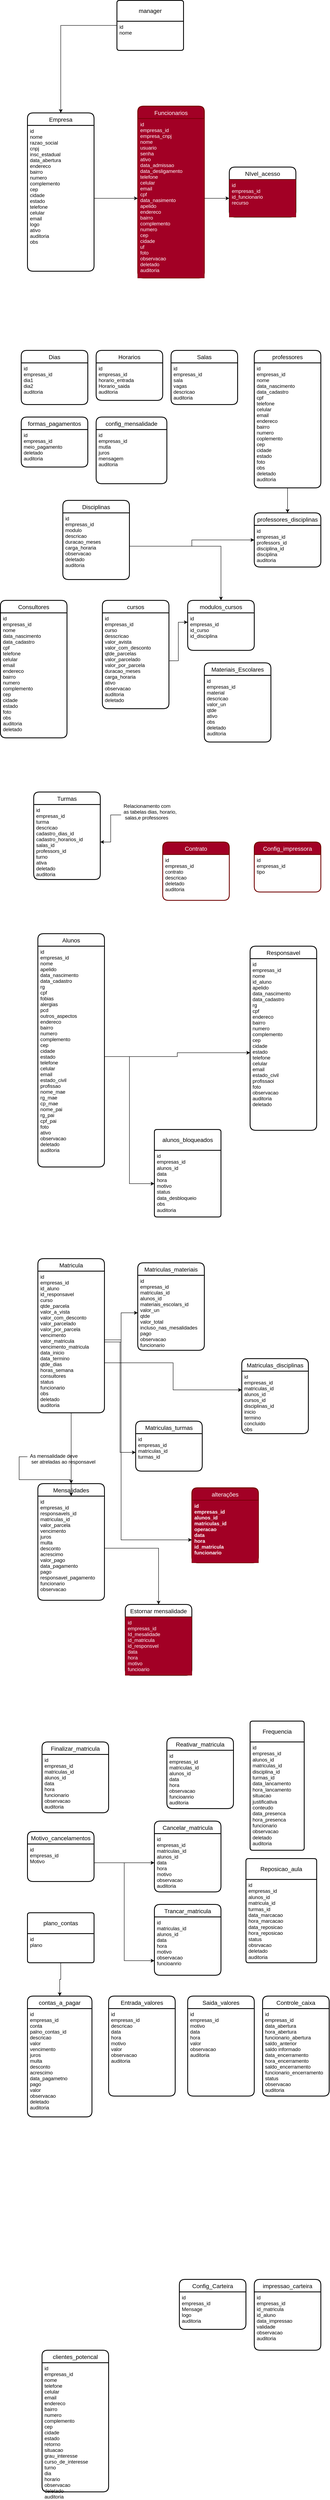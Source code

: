 <mxfile version="23.1.5" type="device">
  <diagram id="X-liFEKZv9NLR8DLZPbJ" name="Page-1">
    <mxGraphModel dx="1078" dy="1601" grid="1" gridSize="10" guides="1" tooltips="1" connect="1" arrows="1" fold="1" page="1" pageScale="1" pageWidth="850" pageHeight="1100" math="0" shadow="0">
      <root>
        <mxCell id="0" />
        <mxCell id="1" parent="0" />
        <mxCell id="nvbjZyCiDaDG4opXZh0n-1" value="Dias" style="swimlane;childLayout=stackLayout;horizontal=1;startSize=30;horizontalStack=0;rounded=1;fontSize=14;fontStyle=0;strokeWidth=2;resizeParent=0;resizeLast=1;shadow=0;dashed=0;align=center;" parent="1" vertex="1">
          <mxGeometry x="70" y="70" width="160" height="130" as="geometry" />
        </mxCell>
        <mxCell id="nvbjZyCiDaDG4opXZh0n-2" value="id&#xa;empresas_id&#xa;dia1&#xa;dia2&#xa;auditoria&#xa;" style="align=left;strokeColor=none;fillColor=none;spacingLeft=4;fontSize=12;verticalAlign=top;resizable=0;rotatable=0;part=1;" parent="nvbjZyCiDaDG4opXZh0n-1" vertex="1">
          <mxGeometry y="30" width="160" height="100" as="geometry" />
        </mxCell>
        <mxCell id="nvbjZyCiDaDG4opXZh0n-5" value="Horarios" style="swimlane;childLayout=stackLayout;horizontal=1;startSize=30;horizontalStack=0;rounded=1;fontSize=14;fontStyle=0;strokeWidth=2;resizeParent=0;resizeLast=1;shadow=0;dashed=0;align=center;" parent="1" vertex="1">
          <mxGeometry x="250" y="70" width="160" height="120" as="geometry" />
        </mxCell>
        <mxCell id="nvbjZyCiDaDG4opXZh0n-6" value="id&#xa;empresas_id&#xa;horario_entrada&#xa;Horario_saida&#xa;auditoria&#xa;" style="align=left;strokeColor=none;fillColor=none;spacingLeft=4;fontSize=12;verticalAlign=top;resizable=0;rotatable=0;part=1;" parent="nvbjZyCiDaDG4opXZh0n-5" vertex="1">
          <mxGeometry y="30" width="160" height="90" as="geometry" />
        </mxCell>
        <mxCell id="nvbjZyCiDaDG4opXZh0n-7" value="Salas" style="swimlane;childLayout=stackLayout;horizontal=1;startSize=30;horizontalStack=0;rounded=1;fontSize=14;fontStyle=0;strokeWidth=2;resizeParent=0;resizeLast=1;shadow=0;dashed=0;align=center;" parent="1" vertex="1">
          <mxGeometry x="430" y="70" width="160" height="130" as="geometry" />
        </mxCell>
        <mxCell id="nvbjZyCiDaDG4opXZh0n-8" value="id&#xa;empresas_id&#xa;sala&#xa;vagas&#xa;descricao&#xa;auditoria" style="align=left;strokeColor=none;fillColor=none;spacingLeft=4;fontSize=12;verticalAlign=top;resizable=0;rotatable=0;part=1;" parent="nvbjZyCiDaDG4opXZh0n-7" vertex="1">
          <mxGeometry y="30" width="160" height="100" as="geometry" />
        </mxCell>
        <mxCell id="nvbjZyCiDaDG4opXZh0n-9" value="formas_pagamentos" style="swimlane;childLayout=stackLayout;horizontal=1;startSize=30;horizontalStack=0;rounded=1;fontSize=14;fontStyle=0;strokeWidth=2;resizeParent=0;resizeLast=1;shadow=0;dashed=0;align=center;" parent="1" vertex="1">
          <mxGeometry x="70" y="230" width="160" height="120" as="geometry" />
        </mxCell>
        <mxCell id="nvbjZyCiDaDG4opXZh0n-10" value="id&#xa;empresas_id&#xa;meio_pagamento&#xa;deletado&#xa;auditoria&#xa;" style="align=left;strokeColor=none;fillColor=none;spacingLeft=4;fontSize=12;verticalAlign=top;resizable=0;rotatable=0;part=1;" parent="nvbjZyCiDaDG4opXZh0n-9" vertex="1">
          <mxGeometry y="30" width="160" height="90" as="geometry" />
        </mxCell>
        <mxCell id="nvbjZyCiDaDG4opXZh0n-11" value="config_mensalidade" style="swimlane;childLayout=stackLayout;horizontal=1;startSize=30;horizontalStack=0;rounded=1;fontSize=14;fontStyle=0;strokeWidth=2;resizeParent=0;resizeLast=1;shadow=0;dashed=0;align=center;" parent="1" vertex="1">
          <mxGeometry x="250" y="230" width="170" height="160" as="geometry" />
        </mxCell>
        <mxCell id="nvbjZyCiDaDG4opXZh0n-12" value="id&#xa;empresas_id&#xa;mutla&#xa;juros&#xa;mensagem&#xa;auditoria" style="align=left;strokeColor=none;fillColor=none;spacingLeft=4;fontSize=12;verticalAlign=top;resizable=0;rotatable=0;part=1;" parent="nvbjZyCiDaDG4opXZh0n-11" vertex="1">
          <mxGeometry y="30" width="170" height="130" as="geometry" />
        </mxCell>
        <mxCell id="nvbjZyCiDaDG4opXZh0n-13" value="Config_impressora" style="swimlane;childLayout=stackLayout;horizontal=1;startSize=30;horizontalStack=0;rounded=1;fontSize=14;fontStyle=0;strokeWidth=2;resizeParent=0;resizeLast=1;shadow=0;dashed=0;align=center;fillColor=#a20025;fontColor=#ffffff;strokeColor=#6F0000;" parent="1" vertex="1">
          <mxGeometry x="630" y="1250" width="160" height="120" as="geometry" />
        </mxCell>
        <mxCell id="nvbjZyCiDaDG4opXZh0n-14" value="id&#xa;empresas_id&#xa;tipo" style="align=left;strokeColor=none;fillColor=none;spacingLeft=4;fontSize=12;verticalAlign=top;resizable=0;rotatable=0;part=1;" parent="nvbjZyCiDaDG4opXZh0n-13" vertex="1">
          <mxGeometry y="30" width="160" height="90" as="geometry" />
        </mxCell>
        <mxCell id="nvbjZyCiDaDG4opXZh0n-15" value="Empresa" style="swimlane;childLayout=stackLayout;horizontal=1;startSize=30;horizontalStack=0;rounded=1;fontSize=14;fontStyle=0;strokeWidth=2;resizeParent=0;resizeLast=1;shadow=0;dashed=0;align=center;" parent="1" vertex="1">
          <mxGeometry x="85" y="-500" width="160" height="380" as="geometry" />
        </mxCell>
        <mxCell id="nvbjZyCiDaDG4opXZh0n-16" value="id&#xa;nome&#xa;razao_social&#xa;cnpj&#xa;insc_estadual&#xa;data_abertura&#xa;endereco&#xa;bairro&#xa;numero&#xa;complemento&#xa;cep&#xa;cidade&#xa;estado&#xa;telefone&#xa;celular&#xa;email&#xa;logo&#xa;ativo&#xa;auditoria&#xa;obs" style="align=left;strokeColor=none;fillColor=none;spacingLeft=4;fontSize=12;verticalAlign=top;resizable=0;rotatable=0;part=1;" parent="nvbjZyCiDaDG4opXZh0n-15" vertex="1">
          <mxGeometry y="30" width="160" height="350" as="geometry" />
        </mxCell>
        <mxCell id="nvbjZyCiDaDG4opXZh0n-17" value="Disciplinas" style="swimlane;childLayout=stackLayout;horizontal=1;startSize=30;horizontalStack=0;rounded=1;fontSize=14;fontStyle=0;strokeWidth=2;resizeParent=0;resizeLast=1;shadow=0;dashed=0;align=center;" parent="1" vertex="1">
          <mxGeometry x="170" y="430" width="160" height="190" as="geometry" />
        </mxCell>
        <mxCell id="nvbjZyCiDaDG4opXZh0n-18" value="id&#xa;empresas_id&#xa;modulo&#xa;descricao&#xa;duracao_meses&#xa;carga_horaria&#xa;observacao&#xa;deletado&#xa;auditoria" style="align=left;strokeColor=none;fillColor=none;spacingLeft=4;fontSize=12;verticalAlign=top;resizable=0;rotatable=0;part=1;" parent="nvbjZyCiDaDG4opXZh0n-17" vertex="1">
          <mxGeometry y="30" width="160" height="160" as="geometry" />
        </mxCell>
        <mxCell id="nvbjZyCiDaDG4opXZh0n-19" value="cursos" style="swimlane;childLayout=stackLayout;horizontal=1;startSize=30;horizontalStack=0;rounded=1;fontSize=14;fontStyle=0;strokeWidth=2;resizeParent=0;resizeLast=1;shadow=0;dashed=0;align=center;" parent="1" vertex="1">
          <mxGeometry x="265" y="670" width="160" height="260" as="geometry" />
        </mxCell>
        <mxCell id="nvbjZyCiDaDG4opXZh0n-20" value="id&#xa;empresas_id&#xa;curso&#xa;desscricao&#xa;valor_avista&#xa;valor_com_desconto&#xa;qtde_parcelas&#xa;valor_parcelado&#xa;valor_por_parcela&#xa;duracao_meses&#xa;carga_horaria&#xa;ativo&#xa;observacao&#xa;auditoria&#xa;deletado&#xa;&#xa;" style="align=left;strokeColor=none;fillColor=none;spacingLeft=4;fontSize=12;verticalAlign=top;resizable=0;rotatable=0;part=1;" parent="nvbjZyCiDaDG4opXZh0n-19" vertex="1">
          <mxGeometry y="30" width="160" height="230" as="geometry" />
        </mxCell>
        <mxCell id="nvbjZyCiDaDG4opXZh0n-22" value="modulos_cursos" style="swimlane;childLayout=stackLayout;horizontal=1;startSize=30;horizontalStack=0;rounded=1;fontSize=14;fontStyle=0;strokeWidth=2;resizeParent=0;resizeLast=1;shadow=0;dashed=0;align=center;" parent="1" vertex="1">
          <mxGeometry x="470" y="670" width="160" height="120" as="geometry" />
        </mxCell>
        <mxCell id="nvbjZyCiDaDG4opXZh0n-23" value="id&#xa;empresas_id&#xa;id_curso&#xa;id_disciplina&#xa;" style="align=left;strokeColor=none;fillColor=none;spacingLeft=4;fontSize=12;verticalAlign=top;resizable=0;rotatable=0;part=1;" parent="nvbjZyCiDaDG4opXZh0n-22" vertex="1">
          <mxGeometry y="30" width="160" height="90" as="geometry" />
        </mxCell>
        <mxCell id="nvbjZyCiDaDG4opXZh0n-24" style="edgeStyle=orthogonalEdgeStyle;rounded=0;orthogonalLoop=1;jettySize=auto;html=1;entryX=0;entryY=0.25;entryDx=0;entryDy=0;" parent="1" source="nvbjZyCiDaDG4opXZh0n-20" target="nvbjZyCiDaDG4opXZh0n-23" edge="1">
          <mxGeometry relative="1" as="geometry" />
        </mxCell>
        <mxCell id="nvbjZyCiDaDG4opXZh0n-26" value="Turmas" style="swimlane;childLayout=stackLayout;horizontal=1;startSize=30;horizontalStack=0;rounded=1;fontSize=14;fontStyle=0;strokeWidth=2;resizeParent=0;resizeLast=1;shadow=0;dashed=0;align=center;" parent="1" vertex="1">
          <mxGeometry x="100" y="1130" width="160" height="210" as="geometry" />
        </mxCell>
        <mxCell id="nvbjZyCiDaDG4opXZh0n-27" value="id&#xa;empresas_id&#xa;turma&#xa;descricao&#xa;cadastro_dias_id&#xa;cadastro_horarios_id&#xa;salas_id&#xa;professors_id&#xa;turno&#xa;ativa&#xa;deletado&#xa;auditoria" style="align=left;strokeColor=none;fillColor=none;spacingLeft=4;fontSize=12;verticalAlign=top;resizable=0;rotatable=0;part=1;" parent="nvbjZyCiDaDG4opXZh0n-26" vertex="1">
          <mxGeometry y="30" width="160" height="180" as="geometry" />
        </mxCell>
        <mxCell id="nvbjZyCiDaDG4opXZh0n-28" value="professores" style="swimlane;childLayout=stackLayout;horizontal=1;startSize=30;horizontalStack=0;rounded=1;fontSize=14;fontStyle=0;strokeWidth=2;resizeParent=0;resizeLast=1;shadow=0;dashed=0;align=center;" parent="1" vertex="1">
          <mxGeometry x="630" y="70" width="160" height="330" as="geometry" />
        </mxCell>
        <mxCell id="nvbjZyCiDaDG4opXZh0n-29" value="id&#xa;empresas_id&#xa;nome&#xa;data_nascimento&#xa;data_cadastro&#xa;cpf&#xa;telefone&#xa;celular&#xa;email&#xa;endereco&#xa;bairro&#xa;numero&#xa;coplemento&#xa;cep&#xa;cidade&#xa;estado&#xa;foto&#xa;obs&#xa;deletado&#xa;auditoria" style="align=left;strokeColor=none;fillColor=none;spacingLeft=4;fontSize=12;verticalAlign=top;resizable=0;rotatable=0;part=1;" parent="nvbjZyCiDaDG4opXZh0n-28" vertex="1">
          <mxGeometry y="30" width="160" height="300" as="geometry" />
        </mxCell>
        <mxCell id="nvbjZyCiDaDG4opXZh0n-30" value="professores_disciplinas" style="swimlane;childLayout=stackLayout;horizontal=1;startSize=30;horizontalStack=0;rounded=1;fontSize=14;fontStyle=0;strokeWidth=2;resizeParent=0;resizeLast=1;shadow=0;dashed=0;align=center;" parent="1" vertex="1">
          <mxGeometry x="630" y="460" width="160" height="130" as="geometry" />
        </mxCell>
        <mxCell id="nvbjZyCiDaDG4opXZh0n-31" value="id&#xa;empresas_id&#xa;professors_id&#xa;disciplina_id&#xa;disciplina&#xa;auditoria" style="align=left;strokeColor=none;fillColor=none;spacingLeft=4;fontSize=12;verticalAlign=top;resizable=0;rotatable=0;part=1;" parent="nvbjZyCiDaDG4opXZh0n-30" vertex="1">
          <mxGeometry y="30" width="160" height="100" as="geometry" />
        </mxCell>
        <mxCell id="nvbjZyCiDaDG4opXZh0n-32" style="edgeStyle=orthogonalEdgeStyle;rounded=0;orthogonalLoop=1;jettySize=auto;html=1;" parent="1" source="nvbjZyCiDaDG4opXZh0n-29" target="nvbjZyCiDaDG4opXZh0n-30" edge="1">
          <mxGeometry relative="1" as="geometry" />
        </mxCell>
        <mxCell id="nvbjZyCiDaDG4opXZh0n-34" style="edgeStyle=orthogonalEdgeStyle;rounded=0;orthogonalLoop=1;jettySize=auto;html=1;" parent="1" source="nvbjZyCiDaDG4opXZh0n-33" target="nvbjZyCiDaDG4opXZh0n-27" edge="1">
          <mxGeometry relative="1" as="geometry" />
        </mxCell>
        <mxCell id="nvbjZyCiDaDG4opXZh0n-33" value="Relacionamento com &#xa;as tabelas dias, horario,&#xa; salas,e professores" style="text;strokeColor=none;fillColor=none;spacingLeft=4;spacingRight=4;overflow=hidden;rotatable=0;points=[[0,0.5],[1,0.5]];portConstraint=eastwest;fontSize=12;" parent="1" vertex="1">
          <mxGeometry x="310" y="1150" width="310" height="70" as="geometry" />
        </mxCell>
        <mxCell id="nvbjZyCiDaDG4opXZh0n-36" value="Alunos" style="swimlane;childLayout=stackLayout;horizontal=1;startSize=30;horizontalStack=0;rounded=1;fontSize=14;fontStyle=0;strokeWidth=2;resizeParent=0;resizeLast=1;shadow=0;dashed=0;align=center;" parent="1" vertex="1">
          <mxGeometry x="110" y="1470" width="160" height="560" as="geometry" />
        </mxCell>
        <mxCell id="nvbjZyCiDaDG4opXZh0n-37" value="id&#xa;empresas_id&#xa;nome&#xa;apelido&#xa;data_nascimento&#xa;data_cadastro&#xa;rg&#xa;cpf&#xa;fobias&#xa;alergias&#xa;pcd&#xa;outros_aspectos&#xa;endereco&#xa;bairro&#xa;numero&#xa;complemento&#xa;cep&#xa;cidade&#xa;estado&#xa;telefone&#xa;celular&#xa;email&#xa;estado_civil&#xa;profissao&#xa;nome_mae&#xa;rg_mae&#xa;cp_mae&#xa;nome_pai&#xa;rg_pai&#xa;cpf_pai&#xa;foto&#xa;ativo&#xa;observacao&#xa;deletado&#xa;auditoria&#xa;&#xa;" style="align=left;strokeColor=none;fillColor=none;spacingLeft=4;fontSize=12;verticalAlign=top;resizable=0;rotatable=0;part=1;" parent="nvbjZyCiDaDG4opXZh0n-36" vertex="1">
          <mxGeometry y="30" width="160" height="530" as="geometry" />
        </mxCell>
        <mxCell id="nvbjZyCiDaDG4opXZh0n-38" value="Responsavel" style="swimlane;childLayout=stackLayout;horizontal=1;startSize=30;horizontalStack=0;rounded=1;fontSize=14;fontStyle=0;strokeWidth=2;resizeParent=0;resizeLast=1;shadow=0;dashed=0;align=center;" parent="1" vertex="1">
          <mxGeometry x="620" y="1500" width="160" height="442" as="geometry" />
        </mxCell>
        <mxCell id="nvbjZyCiDaDG4opXZh0n-39" value="id&#xa;empresas_id&#xa;nome&#xa;id_aluno&#xa;apelido&#xa;data_nascimento&#xa;data_cadastro&#xa;rg&#xa;cpf&#xa;endereco&#xa;bairro&#xa;numero&#xa;complemento&#xa;cep&#xa;cidade&#xa;estado&#xa;telefone&#xa;celular&#xa;email&#xa;estado_civil&#xa;profissaoi&#xa;foto&#xa;observacao&#xa;auditoria&#xa;deletado&#xa;&#xa;" style="align=left;strokeColor=none;fillColor=none;spacingLeft=4;fontSize=12;verticalAlign=top;resizable=0;rotatable=0;part=1;" parent="nvbjZyCiDaDG4opXZh0n-38" vertex="1">
          <mxGeometry y="30" width="160" height="412" as="geometry" />
        </mxCell>
        <mxCell id="nvbjZyCiDaDG4opXZh0n-44" style="edgeStyle=orthogonalEdgeStyle;rounded=0;orthogonalLoop=1;jettySize=auto;html=1;entryX=0;entryY=0.548;entryDx=0;entryDy=0;entryPerimeter=0;" parent="1" source="nvbjZyCiDaDG4opXZh0n-37" target="nvbjZyCiDaDG4opXZh0n-39" edge="1">
          <mxGeometry relative="1" as="geometry">
            <mxPoint x="380" y="1690" as="targetPoint" />
          </mxGeometry>
        </mxCell>
        <mxCell id="nvbjZyCiDaDG4opXZh0n-46" value="Matricula" style="swimlane;childLayout=stackLayout;horizontal=1;startSize=30;horizontalStack=0;rounded=1;fontSize=14;fontStyle=0;strokeWidth=2;resizeParent=0;resizeLast=1;shadow=0;dashed=0;align=center;" parent="1" vertex="1">
          <mxGeometry x="110" y="2250" width="160" height="370" as="geometry" />
        </mxCell>
        <mxCell id="nvbjZyCiDaDG4opXZh0n-47" value="id&#xa;empresas_id&#xa;id_aluno&#xa;id_responsavel&#xa;curso&#xa;qtde_parcela&#xa;valor_a_vista&#xa;valor_com_desconto&#xa;valor_parcelado&#xa;valor_por_parcela&#xa;vencimento&#xa;valor_matricula&#xa;vencimento_matricula&#xa;data_inicio&#xa;data_termino&#xa;qtde_dias&#xa;horas_semana&#xa;consultores&#xa;status&#xa;funcionario&#xa;obs&#xa;deletado&#xa;auditoria" style="align=left;strokeColor=none;fillColor=none;spacingLeft=4;fontSize=12;verticalAlign=top;resizable=0;rotatable=0;part=1;" parent="nvbjZyCiDaDG4opXZh0n-46" vertex="1">
          <mxGeometry y="30" width="160" height="340" as="geometry" />
        </mxCell>
        <mxCell id="nvbjZyCiDaDG4opXZh0n-48" value="Consultores" style="swimlane;childLayout=stackLayout;horizontal=1;startSize=30;horizontalStack=0;rounded=1;fontSize=14;fontStyle=0;strokeWidth=2;resizeParent=0;resizeLast=1;shadow=0;dashed=0;align=center;" parent="1" vertex="1">
          <mxGeometry x="20" y="670" width="160" height="330" as="geometry" />
        </mxCell>
        <mxCell id="nvbjZyCiDaDG4opXZh0n-49" value="id&#xa;empresas_id&#xa;nome&#xa;data_nascimento&#xa;data_cadastro&#xa;cpf&#xa;telefone&#xa;celular&#xa;email&#xa;endereco&#xa;bairro&#xa;numero&#xa;complemento&#xa;cep&#xa;cidade&#xa;estado&#xa;foto&#xa;obs&#xa;auditoria&#xa;deletado" style="align=left;strokeColor=none;fillColor=none;spacingLeft=4;fontSize=12;verticalAlign=top;resizable=0;rotatable=0;part=1;" parent="nvbjZyCiDaDG4opXZh0n-48" vertex="1">
          <mxGeometry y="30" width="160" height="300" as="geometry" />
        </mxCell>
        <mxCell id="nvbjZyCiDaDG4opXZh0n-50" value="Materiais_Escolares" style="swimlane;childLayout=stackLayout;horizontal=1;startSize=30;horizontalStack=0;rounded=1;fontSize=14;fontStyle=0;strokeWidth=2;resizeParent=0;resizeLast=1;shadow=0;dashed=0;align=center;" parent="1" vertex="1">
          <mxGeometry x="510" y="820" width="160" height="190" as="geometry" />
        </mxCell>
        <mxCell id="nvbjZyCiDaDG4opXZh0n-51" value="id&#xa;empresas_id&#xa;material&#xa;descricao&#xa;valor_un&#xa;qtde&#xa;ativo&#xa;obs&#xa;deletado&#xa;auditoria" style="align=left;strokeColor=none;fillColor=none;spacingLeft=4;fontSize=12;verticalAlign=top;resizable=0;rotatable=0;part=1;" parent="nvbjZyCiDaDG4opXZh0n-50" vertex="1">
          <mxGeometry y="30" width="160" height="160" as="geometry" />
        </mxCell>
        <mxCell id="nvbjZyCiDaDG4opXZh0n-52" value="Contrato" style="swimlane;childLayout=stackLayout;horizontal=1;startSize=30;horizontalStack=0;rounded=1;fontSize=14;fontStyle=0;strokeWidth=2;resizeParent=0;resizeLast=1;shadow=0;dashed=0;align=center;fillColor=#a20025;fontColor=#ffffff;strokeColor=#6F0000;" parent="1" vertex="1">
          <mxGeometry x="410" y="1250" width="160" height="140" as="geometry" />
        </mxCell>
        <mxCell id="nvbjZyCiDaDG4opXZh0n-53" value="id&#xa;empresas_id&#xa;contrato&#xa;descricao&#xa;deletado&#xa;auditoria&#xa;" style="align=left;strokeColor=none;fillColor=none;spacingLeft=4;fontSize=12;verticalAlign=top;resizable=0;rotatable=0;part=1;" parent="nvbjZyCiDaDG4opXZh0n-52" vertex="1">
          <mxGeometry y="30" width="160" height="110" as="geometry" />
        </mxCell>
        <mxCell id="nvbjZyCiDaDG4opXZh0n-54" value="Matriculas_materiais" style="swimlane;childLayout=stackLayout;horizontal=1;startSize=30;horizontalStack=0;rounded=1;fontSize=14;fontStyle=0;strokeWidth=2;resizeParent=0;resizeLast=1;shadow=0;dashed=0;align=center;" parent="1" vertex="1">
          <mxGeometry x="350" y="2260" width="160" height="210" as="geometry" />
        </mxCell>
        <mxCell id="nvbjZyCiDaDG4opXZh0n-55" value="id&#xa;empresas_id&#xa;matriculas_id&#xa;alunos_id&#xa;materiais_escolars_id&#xa;valor_un&#xa;qtde&#xa;valor_total&#xa;incluso_nas_mesalidades&#xa;pago&#xa;observacao&#xa;funcionario" style="align=left;strokeColor=none;fillColor=none;spacingLeft=4;fontSize=12;verticalAlign=top;resizable=0;rotatable=0;part=1;" parent="nvbjZyCiDaDG4opXZh0n-54" vertex="1">
          <mxGeometry y="30" width="160" height="180" as="geometry" />
        </mxCell>
        <mxCell id="nvbjZyCiDaDG4opXZh0n-56" style="edgeStyle=orthogonalEdgeStyle;rounded=0;orthogonalLoop=1;jettySize=auto;html=1;" parent="1" source="nvbjZyCiDaDG4opXZh0n-47" target="nvbjZyCiDaDG4opXZh0n-55" edge="1">
          <mxGeometry relative="1" as="geometry" />
        </mxCell>
        <mxCell id="nvbjZyCiDaDG4opXZh0n-57" value="Matriculas_disciplinas" style="swimlane;childLayout=stackLayout;horizontal=1;startSize=30;horizontalStack=0;rounded=1;fontSize=14;fontStyle=0;strokeWidth=2;resizeParent=0;resizeLast=1;shadow=0;dashed=0;align=center;" parent="1" vertex="1">
          <mxGeometry x="600" y="2490" width="160" height="180" as="geometry" />
        </mxCell>
        <mxCell id="nvbjZyCiDaDG4opXZh0n-58" value="id&#xa;empresas_id&#xa;matriculas_id&#xa;alunos_id&#xa;cursos_id&#xa;disciplinas_id&#xa;inicio&#xa;termino&#xa;concluido&#xa;obs" style="align=left;strokeColor=none;fillColor=none;spacingLeft=4;fontSize=12;verticalAlign=top;resizable=0;rotatable=0;part=1;" parent="nvbjZyCiDaDG4opXZh0n-57" vertex="1">
          <mxGeometry y="30" width="160" height="150" as="geometry" />
        </mxCell>
        <mxCell id="nvbjZyCiDaDG4opXZh0n-59" style="edgeStyle=orthogonalEdgeStyle;rounded=0;orthogonalLoop=1;jettySize=auto;html=1;" parent="1" source="nvbjZyCiDaDG4opXZh0n-47" target="nvbjZyCiDaDG4opXZh0n-58" edge="1">
          <mxGeometry relative="1" as="geometry">
            <Array as="points">
              <mxPoint x="435" y="2500" />
              <mxPoint x="435" y="2565" />
            </Array>
          </mxGeometry>
        </mxCell>
        <mxCell id="nvbjZyCiDaDG4opXZh0n-60" value="Matriculas_turmas" style="swimlane;childLayout=stackLayout;horizontal=1;startSize=30;horizontalStack=0;rounded=1;fontSize=14;fontStyle=0;strokeWidth=2;resizeParent=0;resizeLast=1;shadow=0;dashed=0;align=center;" parent="1" vertex="1">
          <mxGeometry x="345" y="2640" width="160" height="120" as="geometry" />
        </mxCell>
        <mxCell id="nvbjZyCiDaDG4opXZh0n-61" value="id&#xa;empresas_id&#xa;matriculas_id&#xa;turmas_id&#xa;" style="align=left;strokeColor=none;fillColor=none;spacingLeft=4;fontSize=12;verticalAlign=top;resizable=0;rotatable=0;part=1;" parent="nvbjZyCiDaDG4opXZh0n-60" vertex="1">
          <mxGeometry y="30" width="160" height="90" as="geometry" />
        </mxCell>
        <mxCell id="nvbjZyCiDaDG4opXZh0n-63" style="edgeStyle=orthogonalEdgeStyle;rounded=0;orthogonalLoop=1;jettySize=auto;html=1;entryX=0;entryY=0.5;entryDx=0;entryDy=0;" parent="1" source="nvbjZyCiDaDG4opXZh0n-47" target="nvbjZyCiDaDG4opXZh0n-61" edge="1">
          <mxGeometry relative="1" as="geometry" />
        </mxCell>
        <mxCell id="nvbjZyCiDaDG4opXZh0n-64" value="Mensalidades" style="swimlane;childLayout=stackLayout;horizontal=1;startSize=30;horizontalStack=0;rounded=1;fontSize=14;fontStyle=0;strokeWidth=2;resizeParent=0;resizeLast=1;shadow=0;dashed=0;align=center;" parent="1" vertex="1">
          <mxGeometry x="110" y="2790" width="160" height="280" as="geometry" />
        </mxCell>
        <mxCell id="nvbjZyCiDaDG4opXZh0n-65" value="id&#xa;empresas_id&#xa;responsavels_id&#xa;matriculas_id&#xa;valor_parcela&#xa;vencimento&#xa;juros&#xa;multa&#xa;desconto&#xa;acrescimo&#xa;valor_pago&#xa;data_pagamento&#xa;pago&#xa;responsavel_pagamento&#xa;funcionario&#xa;observacao" style="align=left;strokeColor=none;fillColor=none;spacingLeft=4;fontSize=12;verticalAlign=top;resizable=0;rotatable=0;part=1;" parent="nvbjZyCiDaDG4opXZh0n-64" vertex="1">
          <mxGeometry y="30" width="160" height="250" as="geometry" />
        </mxCell>
        <mxCell id="nvbjZyCiDaDG4opXZh0n-66" style="edgeStyle=orthogonalEdgeStyle;rounded=0;orthogonalLoop=1;jettySize=auto;html=1;" parent="1" source="nvbjZyCiDaDG4opXZh0n-47" target="nvbjZyCiDaDG4opXZh0n-64" edge="1">
          <mxGeometry relative="1" as="geometry" />
        </mxCell>
        <mxCell id="nvbjZyCiDaDG4opXZh0n-69" style="edgeStyle=orthogonalEdgeStyle;rounded=0;orthogonalLoop=1;jettySize=auto;html=1;exitX=0;exitY=0.5;exitDx=0;exitDy=0;" parent="1" source="nvbjZyCiDaDG4opXZh0n-67" target="nvbjZyCiDaDG4opXZh0n-65" edge="1">
          <mxGeometry relative="1" as="geometry" />
        </mxCell>
        <mxCell id="nvbjZyCiDaDG4opXZh0n-67" value="As mensalidade deve&#xa; ser atreladas ao responsavel" style="text;strokeColor=none;fillColor=none;spacingLeft=4;spacingRight=4;overflow=hidden;rotatable=0;points=[[0,0.5],[1,0.5]];portConstraint=eastwest;fontSize=12;" parent="1" vertex="1">
          <mxGeometry x="85" y="2710" width="190" height="31" as="geometry" />
        </mxCell>
        <mxCell id="nvbjZyCiDaDG4opXZh0n-70" value="alterações" style="swimlane;childLayout=stackLayout;horizontal=1;startSize=30;horizontalStack=0;rounded=1;fontSize=14;fontStyle=0;strokeWidth=2;resizeParent=0;resizeLast=1;shadow=0;dashed=0;align=center;fillColor=#a20025;fontColor=#ffffff;strokeColor=#6F0000;" parent="1" vertex="1">
          <mxGeometry x="480" y="2800" width="160" height="180" as="geometry" />
        </mxCell>
        <mxCell id="nvbjZyCiDaDG4opXZh0n-71" value="id&#xa;empresas_id&#xa;alunos_id&#xa;matriculas_id&#xa;operacao&#xa;data&#xa;hora&#xa;id_matricula&#xa;funcionario" style="align=left;strokeColor=#6F0000;fillColor=#a20025;spacingLeft=4;fontSize=12;verticalAlign=top;resizable=0;rotatable=0;part=1;fontColor=#ffffff;fontStyle=1" parent="nvbjZyCiDaDG4opXZh0n-70" vertex="1">
          <mxGeometry y="30" width="160" height="150" as="geometry" />
        </mxCell>
        <mxCell id="nvbjZyCiDaDG4opXZh0n-72" style="edgeStyle=orthogonalEdgeStyle;rounded=0;orthogonalLoop=1;jettySize=auto;html=1;" parent="1" source="nvbjZyCiDaDG4opXZh0n-47" target="nvbjZyCiDaDG4opXZh0n-71" edge="1">
          <mxGeometry relative="1" as="geometry">
            <Array as="points">
              <mxPoint x="310" y="2445" />
              <mxPoint x="310" y="2925" />
            </Array>
          </mxGeometry>
        </mxCell>
        <mxCell id="nvbjZyCiDaDG4opXZh0n-73" value="Estornar mensalidade" style="swimlane;childLayout=stackLayout;horizontal=1;startSize=30;horizontalStack=0;rounded=1;fontSize=14;fontStyle=0;strokeWidth=2;resizeParent=0;resizeLast=1;shadow=0;dashed=0;align=center;" parent="1" vertex="1">
          <mxGeometry x="320" y="3080" width="160" height="170" as="geometry" />
        </mxCell>
        <mxCell id="nvbjZyCiDaDG4opXZh0n-74" value="id&#xa;empresas_id&#xa;Id_mesalidade&#xa;id_matricula&#xa;id_responsvel&#xa;data&#xa;hora&#xa;motivo&#xa;funcioario" style="align=left;strokeColor=#6F0000;fillColor=#a20025;spacingLeft=4;fontSize=12;verticalAlign=top;resizable=0;rotatable=0;part=1;fontColor=#ffffff;" parent="nvbjZyCiDaDG4opXZh0n-73" vertex="1">
          <mxGeometry y="30" width="160" height="140" as="geometry" />
        </mxCell>
        <mxCell id="nvbjZyCiDaDG4opXZh0n-75" style="edgeStyle=orthogonalEdgeStyle;rounded=0;orthogonalLoop=1;jettySize=auto;html=1;entryX=0.5;entryY=0;entryDx=0;entryDy=0;" parent="1" source="nvbjZyCiDaDG4opXZh0n-65" target="nvbjZyCiDaDG4opXZh0n-73" edge="1">
          <mxGeometry relative="1" as="geometry" />
        </mxCell>
        <mxCell id="nvbjZyCiDaDG4opXZh0n-76" value="Motivo_cancelamentos" style="swimlane;childLayout=stackLayout;horizontal=1;startSize=30;horizontalStack=0;rounded=1;fontSize=14;fontStyle=0;strokeWidth=2;resizeParent=0;resizeLast=1;shadow=0;dashed=0;align=center;" parent="1" vertex="1">
          <mxGeometry x="85" y="3625" width="160" height="120" as="geometry" />
        </mxCell>
        <mxCell id="nvbjZyCiDaDG4opXZh0n-77" value="id&#xa;empresas_id&#xa;Motivo" style="align=left;strokeColor=none;fillColor=none;spacingLeft=4;fontSize=12;verticalAlign=top;resizable=0;rotatable=0;part=1;" parent="nvbjZyCiDaDG4opXZh0n-76" vertex="1">
          <mxGeometry y="30" width="160" height="90" as="geometry" />
        </mxCell>
        <mxCell id="nvbjZyCiDaDG4opXZh0n-79" value="Finalizar_matricula" style="swimlane;childLayout=stackLayout;horizontal=1;startSize=30;horizontalStack=0;rounded=1;fontSize=14;fontStyle=0;strokeWidth=2;resizeParent=0;resizeLast=1;shadow=0;dashed=0;align=center;" parent="1" vertex="1">
          <mxGeometry x="120" y="3410" width="160" height="170" as="geometry" />
        </mxCell>
        <mxCell id="nvbjZyCiDaDG4opXZh0n-80" value="id&#xa;empresas_id&#xa;matriculas_id&#xa;alunos_id&#xa;data&#xa;hora&#xa;funcionario&#xa;observacao&#xa;auditoria" style="align=left;strokeColor=none;fillColor=none;spacingLeft=4;fontSize=12;verticalAlign=top;resizable=0;rotatable=0;part=1;" parent="nvbjZyCiDaDG4opXZh0n-79" vertex="1">
          <mxGeometry y="30" width="160" height="140" as="geometry" />
        </mxCell>
        <mxCell id="nvbjZyCiDaDG4opXZh0n-82" value="Cancelar_matricula" style="swimlane;childLayout=stackLayout;horizontal=1;startSize=30;horizontalStack=0;rounded=1;fontSize=14;fontStyle=0;strokeWidth=2;resizeParent=0;resizeLast=1;shadow=0;dashed=0;align=center;" parent="1" vertex="1">
          <mxGeometry x="390" y="3600" width="160" height="170" as="geometry" />
        </mxCell>
        <mxCell id="nvbjZyCiDaDG4opXZh0n-83" value="id&#xa;empresas_id&#xa;matriculas_id&#xa;alunos_id&#xa;data&#xa;hora&#xa;motivo&#xa;observacao&#xa;auditoria" style="align=left;strokeColor=none;fillColor=none;spacingLeft=4;fontSize=12;verticalAlign=top;resizable=0;rotatable=0;part=1;" parent="nvbjZyCiDaDG4opXZh0n-82" vertex="1">
          <mxGeometry y="30" width="160" height="140" as="geometry" />
        </mxCell>
        <mxCell id="nvbjZyCiDaDG4opXZh0n-84" style="edgeStyle=orthogonalEdgeStyle;rounded=0;orthogonalLoop=1;jettySize=auto;html=1;" parent="1" source="nvbjZyCiDaDG4opXZh0n-77" target="nvbjZyCiDaDG4opXZh0n-83" edge="1">
          <mxGeometry relative="1" as="geometry" />
        </mxCell>
        <mxCell id="nvbjZyCiDaDG4opXZh0n-85" value="Trancar_matricula" style="swimlane;childLayout=stackLayout;horizontal=1;startSize=30;horizontalStack=0;rounded=1;fontSize=14;fontStyle=0;strokeWidth=2;resizeParent=0;resizeLast=1;shadow=0;dashed=0;align=center;" parent="1" vertex="1">
          <mxGeometry x="390" y="3800" width="160" height="170" as="geometry" />
        </mxCell>
        <mxCell id="nvbjZyCiDaDG4opXZh0n-86" value="id&#xa;matriculas_id&#xa;alunos_id&#xa;data&#xa;hora&#xa;motivo&#xa;observacao&#xa;funcioanrio" style="align=left;strokeColor=none;fillColor=none;spacingLeft=4;fontSize=12;verticalAlign=top;resizable=0;rotatable=0;part=1;" parent="nvbjZyCiDaDG4opXZh0n-85" vertex="1">
          <mxGeometry y="30" width="160" height="140" as="geometry" />
        </mxCell>
        <mxCell id="nvbjZyCiDaDG4opXZh0n-88" style="edgeStyle=orthogonalEdgeStyle;rounded=0;orthogonalLoop=1;jettySize=auto;html=1;entryX=0;entryY=0.75;entryDx=0;entryDy=0;" parent="1" source="nvbjZyCiDaDG4opXZh0n-77" target="nvbjZyCiDaDG4opXZh0n-86" edge="1">
          <mxGeometry relative="1" as="geometry" />
        </mxCell>
        <mxCell id="nvbjZyCiDaDG4opXZh0n-89" value="Reativar_matricula" style="swimlane;childLayout=stackLayout;horizontal=1;startSize=30;horizontalStack=0;rounded=1;fontSize=14;fontStyle=0;strokeWidth=2;resizeParent=0;resizeLast=1;shadow=0;dashed=0;align=center;" parent="1" vertex="1">
          <mxGeometry x="420" y="3400" width="160" height="170" as="geometry" />
        </mxCell>
        <mxCell id="nvbjZyCiDaDG4opXZh0n-90" value="id&#xa;empresas_id&#xa;matriculas_id&#xa;alunos_id&#xa;data&#xa;hora&#xa;observacao&#xa;funcioanrio&#xa;auditoria" style="align=left;strokeColor=none;fillColor=none;spacingLeft=4;fontSize=12;verticalAlign=top;resizable=0;rotatable=0;part=1;" parent="nvbjZyCiDaDG4opXZh0n-89" vertex="1">
          <mxGeometry y="30" width="160" height="140" as="geometry" />
        </mxCell>
        <mxCell id="skmR0POw0dV2Jcwhy6U0-1" value="contas_a_pagar" style="swimlane;childLayout=stackLayout;horizontal=1;startSize=30;horizontalStack=0;rounded=1;fontSize=14;fontStyle=0;strokeWidth=2;resizeParent=0;resizeLast=1;shadow=0;dashed=0;align=center;" parent="1" vertex="1">
          <mxGeometry x="85" y="4020" width="155" height="290" as="geometry" />
        </mxCell>
        <mxCell id="skmR0POw0dV2Jcwhy6U0-2" value="id&#xa;empresas_id&#xa;conta&#xa;palno_contas_id&#xa;descricao&#xa;valor&#xa;vencimento&#xa;juros&#xa;multa&#xa;desconto&#xa;acrescimo&#xa;data_pagametno&#xa;pago&#xa;valor&#xa;observacao&#xa;deletado&#xa;auditoria" style="align=left;strokeColor=none;fillColor=none;spacingLeft=4;fontSize=12;verticalAlign=top;resizable=0;rotatable=0;part=1;" parent="skmR0POw0dV2Jcwhy6U0-1" vertex="1">
          <mxGeometry y="30" width="155" height="260" as="geometry" />
        </mxCell>
        <mxCell id="skmR0POw0dV2Jcwhy6U0-3" value="Entrada_valores" style="swimlane;childLayout=stackLayout;horizontal=1;startSize=30;horizontalStack=0;rounded=1;fontSize=14;fontStyle=0;strokeWidth=2;resizeParent=0;resizeLast=1;shadow=0;dashed=0;align=center;" parent="1" vertex="1">
          <mxGeometry x="280" y="4020" width="160" height="240" as="geometry" />
        </mxCell>
        <mxCell id="skmR0POw0dV2Jcwhy6U0-4" value="id&#xa;empresas_id&#xa;descricao&#xa;data&#xa;hora&#xa;motivo&#xa;valor&#xa;observacao&#xa;auditoria" style="align=left;strokeColor=none;fillColor=none;spacingLeft=4;fontSize=12;verticalAlign=top;resizable=0;rotatable=0;part=1;" parent="skmR0POw0dV2Jcwhy6U0-3" vertex="1">
          <mxGeometry y="30" width="160" height="210" as="geometry" />
        </mxCell>
        <mxCell id="skmR0POw0dV2Jcwhy6U0-5" value="Saida_valores" style="swimlane;childLayout=stackLayout;horizontal=1;startSize=30;horizontalStack=0;rounded=1;fontSize=14;fontStyle=0;strokeWidth=2;resizeParent=0;resizeLast=1;shadow=0;dashed=0;align=center;" parent="1" vertex="1">
          <mxGeometry x="470" y="4020" width="160" height="240" as="geometry" />
        </mxCell>
        <mxCell id="skmR0POw0dV2Jcwhy6U0-6" value="id&#xa;empresas_id&#xa;motivo&#xa;data&#xa;hora&#xa;valor&#xa;observacao&#xa;auditoria" style="align=left;strokeColor=none;fillColor=none;spacingLeft=4;fontSize=12;verticalAlign=top;resizable=0;rotatable=0;part=1;" parent="skmR0POw0dV2Jcwhy6U0-5" vertex="1">
          <mxGeometry y="30" width="160" height="210" as="geometry" />
        </mxCell>
        <mxCell id="skmR0POw0dV2Jcwhy6U0-7" value="Controle_caixa" style="swimlane;childLayout=stackLayout;horizontal=1;startSize=30;horizontalStack=0;rounded=1;fontSize=14;fontStyle=0;strokeWidth=2;resizeParent=0;resizeLast=1;shadow=0;dashed=0;align=center;" parent="1" vertex="1">
          <mxGeometry x="650" y="4020" width="160" height="240" as="geometry" />
        </mxCell>
        <mxCell id="skmR0POw0dV2Jcwhy6U0-8" value="id&#xa;empresas_id&#xa;data_abertura&#xa;hora_abertura&#xa;funcionario_abertura&#xa;saldo_anterior&#xa;saldo informado&#xa;data_encerramento&#xa;hora_encerramento&#xa;saldo_encerramento&#xa;funcionario_encerramento&#xa;status&#xa;observacao&#xa;auditoria" style="align=left;strokeColor=none;fillColor=none;spacingLeft=4;fontSize=12;verticalAlign=top;resizable=0;rotatable=0;part=1;" parent="skmR0POw0dV2Jcwhy6U0-7" vertex="1">
          <mxGeometry y="30" width="160" height="210" as="geometry" />
        </mxCell>
        <mxCell id="skmR0POw0dV2Jcwhy6U0-13" style="edgeStyle=orthogonalEdgeStyle;rounded=0;orthogonalLoop=1;jettySize=auto;html=1;entryX=0;entryY=0.111;entryDx=0;entryDy=0;entryPerimeter=0;" parent="1" edge="1">
          <mxGeometry relative="1" as="geometry">
            <mxPoint x="280" y="4640" as="sourcePoint" />
          </mxGeometry>
        </mxCell>
        <mxCell id="w-3jsHsyJ9Ai85IM7Ywg-1" value="Config_Carteira" style="swimlane;childLayout=stackLayout;horizontal=1;startSize=30;horizontalStack=0;rounded=1;fontSize=14;fontStyle=0;strokeWidth=2;resizeParent=0;resizeLast=1;shadow=0;dashed=0;align=center;" parent="1" vertex="1">
          <mxGeometry x="450" y="4700" width="160" height="120" as="geometry" />
        </mxCell>
        <mxCell id="w-3jsHsyJ9Ai85IM7Ywg-2" value="id&#xa;empresas_id&#xa;Mensage&#xa;logo&#xa;auditoria" style="align=left;strokeColor=none;fillColor=none;spacingLeft=4;fontSize=12;verticalAlign=top;resizable=0;rotatable=0;part=1;" parent="w-3jsHsyJ9Ai85IM7Ywg-1" vertex="1">
          <mxGeometry y="30" width="160" height="90" as="geometry" />
        </mxCell>
        <mxCell id="w-3jsHsyJ9Ai85IM7Ywg-3" value="impressao_carteira" style="swimlane;childLayout=stackLayout;horizontal=1;startSize=30;horizontalStack=0;rounded=1;fontSize=14;fontStyle=0;strokeWidth=2;resizeParent=0;resizeLast=1;shadow=0;dashed=0;align=center;" parent="1" vertex="1">
          <mxGeometry x="630" y="4700" width="160" height="170" as="geometry" />
        </mxCell>
        <mxCell id="w-3jsHsyJ9Ai85IM7Ywg-4" value="id&#xa;empresas_id&#xa;id_matricula&#xa;id_aluno&#xa;data_impressao&#xa;validade&#xa;observacao&#xa;auditoria" style="align=left;strokeColor=none;fillColor=none;spacingLeft=4;fontSize=12;verticalAlign=top;resizable=0;rotatable=0;part=1;" parent="w-3jsHsyJ9Ai85IM7Ywg-3" vertex="1">
          <mxGeometry y="30" width="160" height="140" as="geometry" />
        </mxCell>
        <mxCell id="w-3jsHsyJ9Ai85IM7Ywg-7" value="clientes_potencal" style="swimlane;childLayout=stackLayout;horizontal=1;startSize=30;horizontalStack=0;rounded=1;fontSize=14;fontStyle=0;strokeWidth=2;resizeParent=0;resizeLast=1;shadow=0;dashed=0;align=center;" parent="1" vertex="1">
          <mxGeometry x="120" y="4870" width="160" height="340" as="geometry" />
        </mxCell>
        <mxCell id="w-3jsHsyJ9Ai85IM7Ywg-8" value="id&#xa;empresas_id&#xa;nome&#xa;telefone&#xa;celular&#xa;email&#xa;endereco&#xa;bairro&#xa;numero&#xa;complemento&#xa;cep&#xa;cidade&#xa;estado&#xa;retorno&#xa;situacao&#xa;grau_interesse&#xa;curso_de_interesse&#xa;turno&#xa;dia&#xa;horario&#xa;observacao&#xa;deletado&#xa;auditoria" style="align=left;strokeColor=none;fillColor=none;spacingLeft=4;fontSize=12;verticalAlign=top;resizable=0;rotatable=0;part=1;" parent="w-3jsHsyJ9Ai85IM7Ywg-7" vertex="1">
          <mxGeometry y="30" width="160" height="310" as="geometry" />
        </mxCell>
        <mxCell id="ApTDZBpc7ETIgnApMb4x-1" style="edgeStyle=orthogonalEdgeStyle;rounded=0;orthogonalLoop=1;jettySize=auto;html=1;entryX=0.5;entryY=0;entryDx=0;entryDy=0;" parent="1" source="nvbjZyCiDaDG4opXZh0n-18" target="nvbjZyCiDaDG4opXZh0n-22" edge="1">
          <mxGeometry relative="1" as="geometry">
            <mxPoint x="630" y="550" as="targetPoint" />
          </mxGeometry>
        </mxCell>
        <mxCell id="kIs3S_dvYlEZQtq__7h3-1" value="plano_contas" style="swimlane;childLayout=stackLayout;horizontal=1;startSize=50;horizontalStack=0;rounded=1;fontSize=14;fontStyle=0;strokeWidth=2;resizeParent=0;resizeLast=1;shadow=0;dashed=0;align=center;arcSize=4;whiteSpace=wrap;html=1;" parent="1" vertex="1">
          <mxGeometry x="85" y="3820" width="160" height="120" as="geometry" />
        </mxCell>
        <mxCell id="kIs3S_dvYlEZQtq__7h3-2" value="id&lt;br&gt;plano" style="align=left;strokeColor=none;fillColor=none;spacingLeft=4;fontSize=12;verticalAlign=top;resizable=0;rotatable=0;part=1;html=1;" parent="kIs3S_dvYlEZQtq__7h3-1" vertex="1">
          <mxGeometry y="50" width="160" height="70" as="geometry" />
        </mxCell>
        <mxCell id="kIs3S_dvYlEZQtq__7h3-3" style="edgeStyle=orthogonalEdgeStyle;rounded=0;orthogonalLoop=1;jettySize=auto;html=1;" parent="1" source="kIs3S_dvYlEZQtq__7h3-2" target="skmR0POw0dV2Jcwhy6U0-1" edge="1">
          <mxGeometry relative="1" as="geometry" />
        </mxCell>
        <mxCell id="8dTsE_Xs4x78rTclIPeo-6" value="Frequencia" style="swimlane;childLayout=stackLayout;horizontal=1;startSize=50;horizontalStack=0;rounded=1;fontSize=14;fontStyle=0;strokeWidth=2;resizeParent=0;resizeLast=1;shadow=0;dashed=0;align=center;arcSize=4;whiteSpace=wrap;html=1;" parent="1" vertex="1">
          <mxGeometry x="620" y="3360" width="130" height="310" as="geometry" />
        </mxCell>
        <mxCell id="8dTsE_Xs4x78rTclIPeo-7" value="id&lt;br&gt;empresas_id&lt;br&gt;alunos_id&lt;br&gt;matriculas_id&lt;br&gt;disciplina_id&lt;br&gt;turmas_id&lt;br&gt;data_lancamento&lt;br&gt;hora_lancamento&lt;br&gt;situacao&lt;br&gt;justificativa&lt;br&gt;conteudo&lt;br&gt;data_presenca&lt;br&gt;hora_presenca&lt;br&gt;funcionario&lt;br&gt;observacao&lt;br&gt;deletado&lt;br&gt;auditoria" style="align=left;strokeColor=none;fillColor=none;spacingLeft=4;fontSize=12;verticalAlign=top;resizable=0;rotatable=0;part=1;html=1;" parent="8dTsE_Xs4x78rTclIPeo-6" vertex="1">
          <mxGeometry y="50" width="130" height="260" as="geometry" />
        </mxCell>
        <mxCell id="8dTsE_Xs4x78rTclIPeo-8" value="Reposicao_aula" style="swimlane;childLayout=stackLayout;horizontal=1;startSize=50;horizontalStack=0;rounded=1;fontSize=14;fontStyle=0;strokeWidth=2;resizeParent=0;resizeLast=1;shadow=0;dashed=0;align=center;arcSize=4;whiteSpace=wrap;html=1;" parent="1" vertex="1">
          <mxGeometry x="610" y="3690" width="170" height="250" as="geometry" />
        </mxCell>
        <mxCell id="8dTsE_Xs4x78rTclIPeo-9" value="id&lt;br&gt;empresas_id&lt;br&gt;alunos_id&lt;br&gt;matricula_id&lt;br&gt;turmas_id&lt;br&gt;data_marcacao&lt;br&gt;hora_marcacao&lt;br&gt;data_reposicao&lt;br&gt;hora_reposicao&lt;br&gt;status&lt;br&gt;obsrvacao&lt;br&gt;deletado&lt;br&gt;auditoria&lt;br&gt;" style="align=left;strokeColor=none;fillColor=none;spacingLeft=4;fontSize=12;verticalAlign=top;resizable=0;rotatable=0;part=1;html=1;" parent="8dTsE_Xs4x78rTclIPeo-8" vertex="1">
          <mxGeometry y="50" width="170" height="200" as="geometry" />
        </mxCell>
        <mxCell id="JxkjOZOnEsqgY5vBsxDk-1" value="alunos_bloqueados" style="swimlane;childLayout=stackLayout;horizontal=1;startSize=50;horizontalStack=0;rounded=1;fontSize=14;fontStyle=0;strokeWidth=2;resizeParent=0;resizeLast=1;shadow=0;dashed=0;align=center;arcSize=4;whiteSpace=wrap;html=1;" parent="1" vertex="1">
          <mxGeometry x="390" y="1940" width="160" height="210" as="geometry" />
        </mxCell>
        <mxCell id="JxkjOZOnEsqgY5vBsxDk-2" value="id&lt;br&gt;empresas_id&lt;br&gt;alunos_id&lt;br&gt;data&lt;br&gt;hora&lt;br&gt;motivo&lt;br&gt;status&lt;br&gt;data_desbloqueio&lt;br&gt;obs&lt;br&gt;auditoria" style="align=left;strokeColor=none;fillColor=none;spacingLeft=4;fontSize=12;verticalAlign=top;resizable=0;rotatable=0;part=1;html=1;" parent="JxkjOZOnEsqgY5vBsxDk-1" vertex="1">
          <mxGeometry y="50" width="160" height="160" as="geometry" />
        </mxCell>
        <mxCell id="JxkjOZOnEsqgY5vBsxDk-6" style="edgeStyle=orthogonalEdgeStyle;rounded=0;orthogonalLoop=1;jettySize=auto;html=1;" parent="1" source="nvbjZyCiDaDG4opXZh0n-37" target="JxkjOZOnEsqgY5vBsxDk-2" edge="1">
          <mxGeometry relative="1" as="geometry" />
        </mxCell>
        <mxCell id="FhHaFUJdGs-tFWOwASl--3" style="edgeStyle=orthogonalEdgeStyle;rounded=0;orthogonalLoop=1;jettySize=auto;html=1;" parent="1" source="FhHaFUJdGs-tFWOwASl--1" target="nvbjZyCiDaDG4opXZh0n-15" edge="1">
          <mxGeometry relative="1" as="geometry" />
        </mxCell>
        <mxCell id="FhHaFUJdGs-tFWOwASl--1" value="manager" style="swimlane;childLayout=stackLayout;horizontal=1;startSize=50;horizontalStack=0;rounded=1;fontSize=14;fontStyle=0;strokeWidth=2;resizeParent=0;resizeLast=1;shadow=0;dashed=0;align=center;arcSize=4;whiteSpace=wrap;html=1;" parent="1" vertex="1">
          <mxGeometry x="300" y="-770" width="160" height="120" as="geometry" />
        </mxCell>
        <mxCell id="FhHaFUJdGs-tFWOwASl--2" value="id&lt;br&gt;nome&lt;br&gt;" style="align=left;strokeColor=none;fillColor=none;spacingLeft=4;fontSize=12;verticalAlign=top;resizable=0;rotatable=0;part=1;html=1;" parent="FhHaFUJdGs-tFWOwASl--1" vertex="1">
          <mxGeometry y="50" width="160" height="70" as="geometry" />
        </mxCell>
        <mxCell id="FhHaFUJdGs-tFWOwASl--6" value="Funcionarios" style="swimlane;childLayout=stackLayout;horizontal=1;startSize=30;horizontalStack=0;rounded=1;fontSize=14;fontStyle=0;strokeWidth=2;resizeParent=0;resizeLast=1;shadow=0;dashed=0;align=center;fillColor=#a20025;fontColor=#ffffff;strokeColor=#6F0000;" parent="1" vertex="1">
          <mxGeometry x="350" y="-516.25" width="160" height="412.5" as="geometry" />
        </mxCell>
        <mxCell id="FhHaFUJdGs-tFWOwASl--7" value="id&#xa;empresas_id&#xa;empresa_cnpj&#xa;nome&#xa;usuario&#xa;senha&#xa;ativo&#xa;data_admissao&#xa;data_desligamento&#xa;telefone&#xa;celular&#xa;email&#xa;cpf&#xa;data_nasimento&#xa;apelido&#xa;endereco&#xa;bairro&#xa;complemento&#xa;numero&#xa;cep&#xa;cidade&#xa;uf&#xa;foto&#xa;observacao&#xa;deletado&#xa;auditoria" style="align=left;strokeColor=#6F0000;fillColor=#a20025;spacingLeft=4;fontSize=12;verticalAlign=top;resizable=0;rotatable=0;part=1;fontColor=#ffffff;" parent="FhHaFUJdGs-tFWOwASl--6" vertex="1">
          <mxGeometry y="30" width="160" height="382.5" as="geometry" />
        </mxCell>
        <mxCell id="FhHaFUJdGs-tFWOwASl--8" value="NIvel_acesso" style="swimlane;childLayout=stackLayout;horizontal=1;startSize=30;horizontalStack=0;rounded=1;fontSize=14;fontStyle=0;strokeWidth=2;resizeParent=0;resizeLast=1;shadow=0;dashed=0;align=center;" parent="1" vertex="1">
          <mxGeometry x="570" y="-370" width="160" height="120" as="geometry" />
        </mxCell>
        <mxCell id="FhHaFUJdGs-tFWOwASl--9" value="id&#xa;empresas_id&#xa;id_funcionario&#xa;recurso" style="align=left;strokeColor=#6F0000;fillColor=#a20025;spacingLeft=4;fontSize=12;verticalAlign=top;resizable=0;rotatable=0;part=1;fontColor=#ffffff;" parent="FhHaFUJdGs-tFWOwASl--8" vertex="1">
          <mxGeometry y="30" width="160" height="90" as="geometry" />
        </mxCell>
        <mxCell id="FhHaFUJdGs-tFWOwASl--10" style="edgeStyle=orthogonalEdgeStyle;rounded=0;orthogonalLoop=1;jettySize=auto;html=1;" parent="1" source="FhHaFUJdGs-tFWOwASl--7" target="FhHaFUJdGs-tFWOwASl--9" edge="1">
          <mxGeometry relative="1" as="geometry" />
        </mxCell>
        <mxCell id="FhHaFUJdGs-tFWOwASl--11" style="edgeStyle=orthogonalEdgeStyle;rounded=0;orthogonalLoop=1;jettySize=auto;html=1;" parent="1" source="nvbjZyCiDaDG4opXZh0n-16" target="FhHaFUJdGs-tFWOwASl--7" edge="1">
          <mxGeometry relative="1" as="geometry" />
        </mxCell>
        <mxCell id="G6Fyl1OnmK7Zi7X6pXT5-1" style="edgeStyle=orthogonalEdgeStyle;rounded=0;orthogonalLoop=1;jettySize=auto;html=1;" parent="1" source="nvbjZyCiDaDG4opXZh0n-18" target="nvbjZyCiDaDG4opXZh0n-30" edge="1">
          <mxGeometry relative="1" as="geometry" />
        </mxCell>
      </root>
    </mxGraphModel>
  </diagram>
</mxfile>
